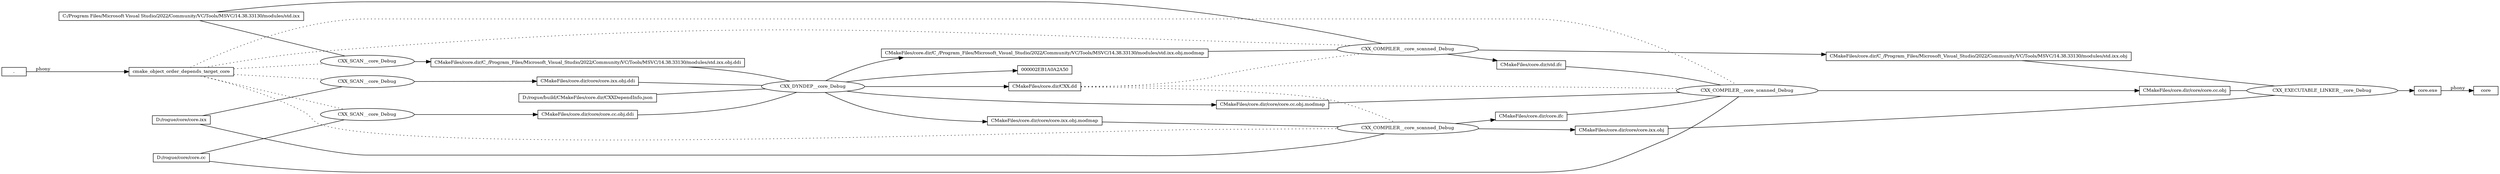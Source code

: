 digraph ninja {
rankdir="LR"
node [fontsize=10, shape=box, height=0.25]
edge [fontsize=10]
"000002EB1A2FABC0" [label="core"]
"000002EB1A0A2150" -> "000002EB1A2FABC0" [label=" phony"]
"000002EB1A0A2150" [label="core.exe"]
"000002EB1A1656F0" [label="CXX_EXECUTABLE_LINKER__core_Debug", shape=ellipse]
"000002EB1A1656F0" -> "000002EB1A0A2150"
"000002EB1A0A2850" -> "000002EB1A1656F0" [arrowhead=none]
"000002EB1A0A2250" -> "000002EB1A1656F0" [arrowhead=none]
"000002EB1A0A29D0" -> "000002EB1A1656F0" [arrowhead=none]
"000002EB1A0A2850" [label="CMakeFiles/core.dir/core/core.cc.obj"]
"000002EB1A0A3410" [label="CXX_COMPILER__core_scanned_Debug", shape=ellipse]
"000002EB1A0A3410" -> "000002EB1A0A2850"
"000002EB1A0A27D0" -> "000002EB1A0A3410" [arrowhead=none]
"000002EB1A0A24D0" -> "000002EB1A0A3410" [arrowhead=none]
"000002EB1A312260" -> "000002EB1A0A3410" [arrowhead=none]
"000002EB1A313960" -> "000002EB1A0A3410" [arrowhead=none]
"000002EB1A0A2750" -> "000002EB1A0A3410" [arrowhead=none style=dotted]
"000002EB1A0A1FD0" -> "000002EB1A0A3410" [arrowhead=none style=dotted]
"000002EB1A0A27D0" [label="D:/rogue/core/core.cc"]
"000002EB1A0A24D0" [label="CMakeFiles/core.dir/core/core.cc.obj.modmap"]
"000002EB1A165810" [label="CXX_DYNDEP__core_Debug", shape=ellipse]
"000002EB1A165810" -> "000002EB1A0A1FD0"
"000002EB1A165810" -> "000002EB1A0A2A50"
"000002EB1A165810" -> "000002EB1A0A24D0"
"000002EB1A165810" -> "000002EB1A0A28D0"
"000002EB1A165810" -> "000002EB1A0A2C50"
"000002EB1A0A2450" -> "000002EB1A165810" [arrowhead=none]
"000002EB1A0A2BD0" -> "000002EB1A165810" [arrowhead=none]
"000002EB1A0A20D0" -> "000002EB1A165810" [arrowhead=none]
"000002EB1A0A23D0" -> "000002EB1A165810" [arrowhead=none]
"000002EB1A0A2450" [label="CMakeFiles/core.dir/core/core.cc.obj.ddi"]
"000002EB1A0B17B0" [label="CXX_SCAN__core_Debug", shape=ellipse]
"000002EB1A0B17B0" -> "000002EB1A0A2450"
"000002EB1A0A27D0" -> "000002EB1A0B17B0" [arrowhead=none]
"000002EB1A0A2750" -> "000002EB1A0B17B0" [arrowhead=none style=dotted]
"000002EB1A0A2750" [label="cmake_object_order_depends_target_core"]
"000002EB1A0A2950" -> "000002EB1A0A2750" [label=" phony"]
"000002EB1A0A2950" [label="."]
"000002EB1A0A2BD0" [label="CMakeFiles/core.dir/C_/Program_Files/Microsoft_Visual_Studio/2022/Community/VC/Tools/MSVC/14.38.33130/modules/std.ixx.obj.ddi"]
"000002EB1A0A34A0" [label="CXX_SCAN__core_Debug", shape=ellipse]
"000002EB1A0A34A0" -> "000002EB1A0A2BD0"
"000002EB1A0A2050" -> "000002EB1A0A34A0" [arrowhead=none]
"000002EB1A0A2750" -> "000002EB1A0A34A0" [arrowhead=none style=dotted]
"000002EB1A0A2050" [label="C:/Program Files/Microsoft Visual Studio/2022/Community/VC/Tools/MSVC/14.38.33130/modules/std.ixx"]
"000002EB1A0A20D0" [label="CMakeFiles/core.dir/core/core.ixx.obj.ddi"]
"000002EB1A1663E0" [label="CXX_SCAN__core_Debug", shape=ellipse]
"000002EB1A1663E0" -> "000002EB1A0A20D0"
"000002EB1A0A2B50" -> "000002EB1A1663E0" [arrowhead=none]
"000002EB1A0A2750" -> "000002EB1A1663E0" [arrowhead=none style=dotted]
"000002EB1A0A2B50" [label="D:/rogue/core/core.ixx"]
"000002EB1A0A23D0" [label="D:/rogue/build/CMakeFiles/core.dir/CXXDependInfo.json"]
"000002EB1A312260" [label="CMakeFiles/core.dir/core.ifc"]
"000002EB1A166110" [label="CXX_COMPILER__core_scanned_Debug", shape=ellipse]
"000002EB1A166110" -> "000002EB1A0A29D0"
"000002EB1A166110" -> "000002EB1A312260"
"000002EB1A0A2B50" -> "000002EB1A166110" [arrowhead=none]
"000002EB1A0A2C50" -> "000002EB1A166110" [arrowhead=none]
"000002EB1A0A2750" -> "000002EB1A166110" [arrowhead=none style=dotted]
"000002EB1A0A1FD0" -> "000002EB1A166110" [arrowhead=none style=dotted]
"000002EB1A0A2C50" [label="CMakeFiles/core.dir/core/core.ixx.obj.modmap"]
"000002EB1A0A1FD0" [label="CMakeFiles/core.dir/CXX.dd"]
"000002EB1A313960" [label="CMakeFiles/core.dir/std.ifc"]
"000002EB1A1662C0" [label="CXX_COMPILER__core_scanned_Debug", shape=ellipse]
"000002EB1A1662C0" -> "000002EB1A0A2250"
"000002EB1A1662C0" -> "000002EB1A313960"
"000002EB1A0A2050" -> "000002EB1A1662C0" [arrowhead=none]
"000002EB1A0A28D0" -> "000002EB1A1662C0" [arrowhead=none]
"000002EB1A0A2750" -> "000002EB1A1662C0" [arrowhead=none style=dotted]
"000002EB1A0A1FD0" -> "000002EB1A1662C0" [arrowhead=none style=dotted]
"000002EB1A0A28D0" [label="CMakeFiles/core.dir/C_/Program_Files/Microsoft_Visual_Studio/2022/Community/VC/Tools/MSVC/14.38.33130/modules/std.ixx.obj.modmap"]
"000002EB1A0A2250" [label="CMakeFiles/core.dir/C_/Program_Files/Microsoft_Visual_Studio/2022/Community/VC/Tools/MSVC/14.38.33130/modules/std.ixx.obj"]
"000002EB1A0A29D0" [label="CMakeFiles/core.dir/core/core.ixx.obj"]
}
